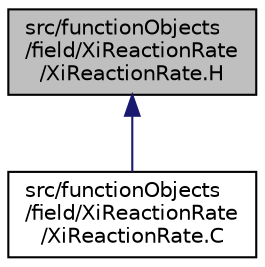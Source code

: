 digraph "src/functionObjects/field/XiReactionRate/XiReactionRate.H"
{
  bgcolor="transparent";
  edge [fontname="Helvetica",fontsize="10",labelfontname="Helvetica",labelfontsize="10"];
  node [fontname="Helvetica",fontsize="10",shape=record];
  Node70 [label="src/functionObjects\l/field/XiReactionRate\l/XiReactionRate.H",height=0.2,width=0.4,color="black", fillcolor="grey75", style="filled", fontcolor="black"];
  Node70 -> Node71 [dir="back",color="midnightblue",fontsize="10",style="solid",fontname="Helvetica"];
  Node71 [label="src/functionObjects\l/field/XiReactionRate\l/XiReactionRate.C",height=0.2,width=0.4,color="black",URL="$a04883.html"];
}
